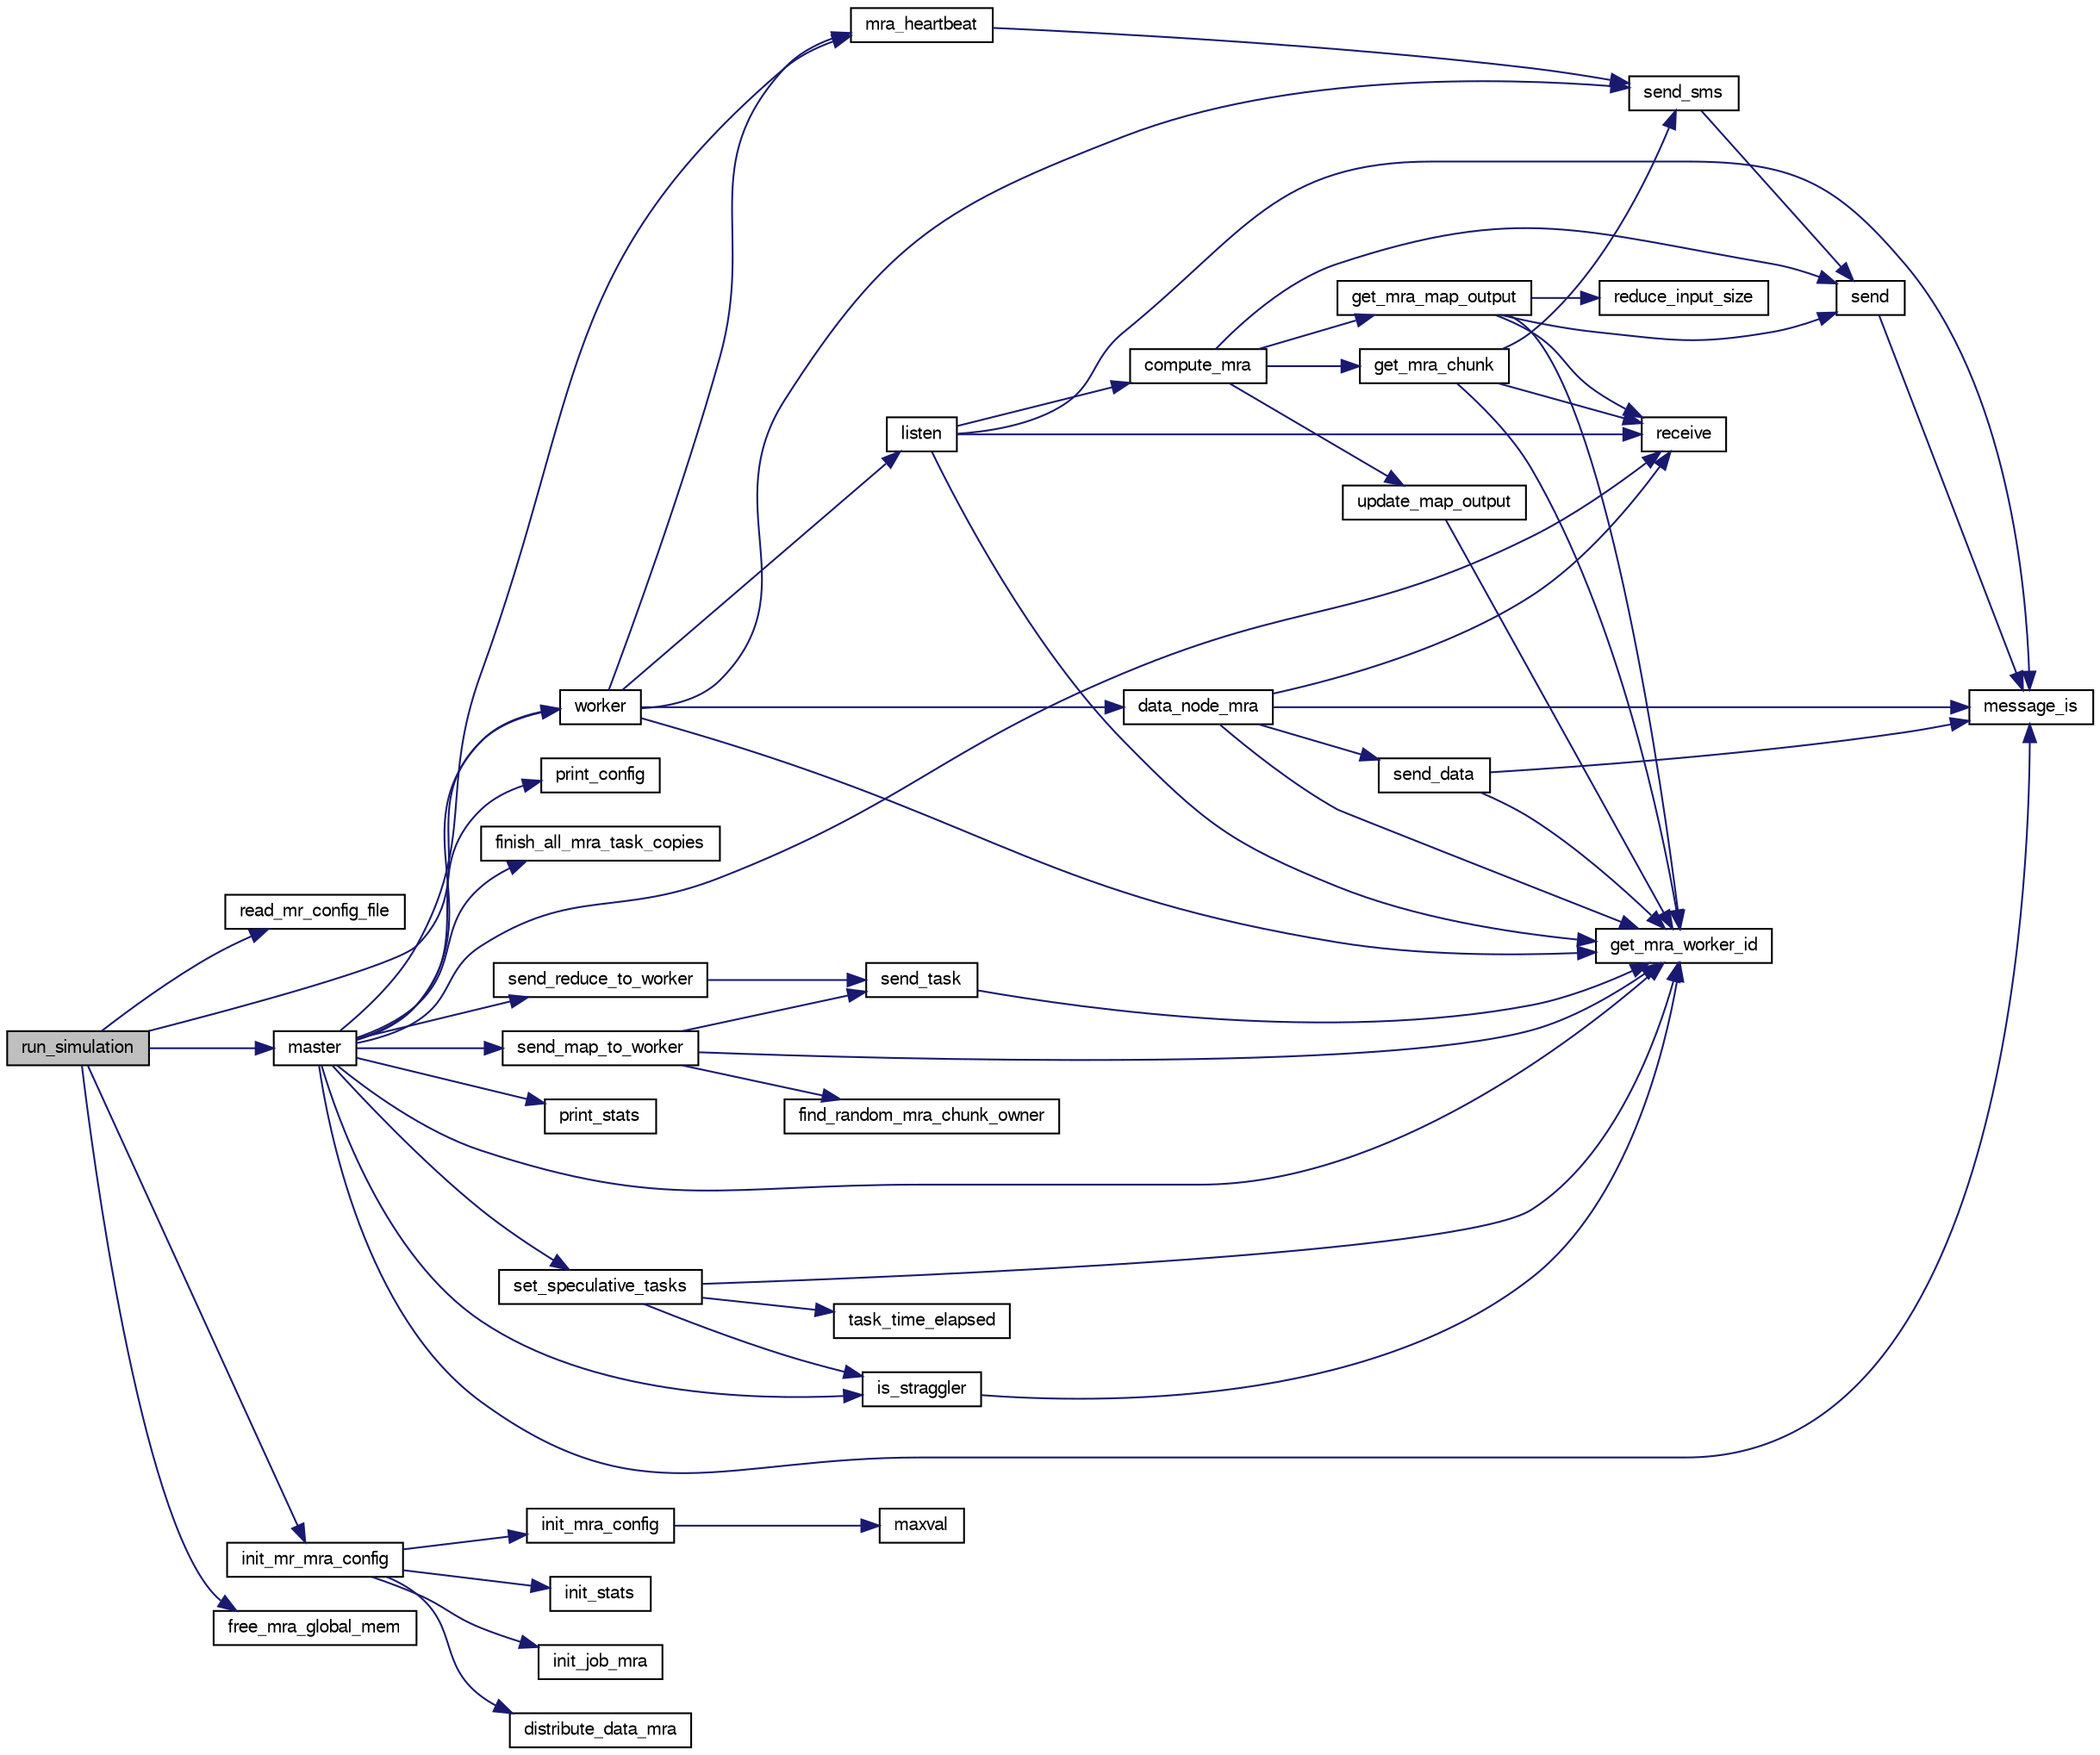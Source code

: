 digraph G
{
  edge [fontname="FreeSans",fontsize="10",labelfontname="FreeSans",labelfontsize="10"];
  node [fontname="FreeSans",fontsize="10",shape=record];
  rankdir="LR";
  Node1 [label="run_simulation",height=0.2,width=0.4,color="black", fillcolor="grey75", style="filled" fontcolor="black"];
  Node1 -> Node2 [color="midnightblue",fontsize="10",style="solid",fontname="FreeSans"];
  Node2 [label="read_mr_config_file",height=0.2,width=0.4,color="black", fillcolor="white", style="filled",URL="$simcore_8c.html#a2cb3da98095c16f096be1558dd2f68bd",tooltip="Read the MapReduce configuration file."];
  Node1 -> Node3 [color="midnightblue",fontsize="10",style="solid",fontname="FreeSans"];
  Node3 [label="master",height=0.2,width=0.4,color="black", fillcolor="white", style="filled",URL="$master_8c.html#a8334c270611cbc51b46c9212c3438d6f",tooltip="Main master function."];
  Node3 -> Node4 [color="midnightblue",fontsize="10",style="solid",fontname="FreeSans"];
  Node4 [label="mra_heartbeat",height=0.2,width=0.4,color="black", fillcolor="white", style="filled",URL="$worker_8c.html#a4d9e463f6550447d1fc574ff261b9473",tooltip="The mra_heartbeat loop."];
  Node4 -> Node5 [color="midnightblue",fontsize="10",style="solid",fontname="FreeSans"];
  Node5 [label="send_sms",height=0.2,width=0.4,color="black", fillcolor="white", style="filled",URL="$common_8c.html#aca485a177839dea76ff61fd7c34de12d",tooltip="Send a short message, of size zero."];
  Node5 -> Node6 [color="midnightblue",fontsize="10",style="solid",fontname="FreeSans"];
  Node6 [label="send",height=0.2,width=0.4,color="black", fillcolor="white", style="filled",URL="$common_8c.html#a385b12669d8faf7b5cdb54c1ae597e1c",tooltip="Send a message/task."];
  Node6 -> Node7 [color="midnightblue",fontsize="10",style="solid",fontname="FreeSans"];
  Node7 [label="message_is",height=0.2,width=0.4,color="black", fillcolor="white", style="filled",URL="$common_8c.html#ad37a02c988c597622a346cb5293243fb",tooltip="Compare the message from a task with a string."];
  Node3 -> Node8 [color="midnightblue",fontsize="10",style="solid",fontname="FreeSans"];
  Node8 [label="worker",height=0.2,width=0.4,color="black", fillcolor="white", style="filled",URL="$simcore_8c.html#ac819c9c16338aba7a4e59c8507a6d60e",tooltip="Main worker function."];
  Node8 -> Node9 [color="midnightblue",fontsize="10",style="solid",fontname="FreeSans"];
  Node9 [label="listen",height=0.2,width=0.4,color="black", fillcolor="white", style="filled",URL="$worker_8c.html#ae5123b5afbaa2771b1b7e53d9f98da6c",tooltip="Process that listens for tasks."];
  Node9 -> Node10 [color="midnightblue",fontsize="10",style="solid",fontname="FreeSans"];
  Node10 [label="get_mra_worker_id",height=0.2,width=0.4,color="black", fillcolor="white", style="filled",URL="$worker_8c.html#a5c30e22e7fb9c6f78fca445efe8277f6",tooltip="Get the ID of a worker."];
  Node9 -> Node11 [color="midnightblue",fontsize="10",style="solid",fontname="FreeSans"];
  Node11 [label="receive",height=0.2,width=0.4,color="black", fillcolor="white", style="filled",URL="$common_8c.html#a6fc60933b9eabe64a880f68eba3131cc",tooltip="Receive a message/task from a mailbox."];
  Node9 -> Node7 [color="midnightblue",fontsize="10",style="solid",fontname="FreeSans"];
  Node9 -> Node12 [color="midnightblue",fontsize="10",style="solid",fontname="FreeSans"];
  Node12 [label="compute_mra",height=0.2,width=0.4,color="black", fillcolor="white", style="filled",URL="$worker_8c.html#a423d34a846a9eaf36a1a66c67f5f4c5a",tooltip="Process that computes a task."];
  Node12 -> Node13 [color="midnightblue",fontsize="10",style="solid",fontname="FreeSans"];
  Node13 [label="get_mra_chunk",height=0.2,width=0.4,color="black", fillcolor="white", style="filled",URL="$worker_8c.html#a82898cfb89456ca18ca2fbcc9082e2e9",tooltip="Get the chunk associated to a map task."];
  Node13 -> Node10 [color="midnightblue",fontsize="10",style="solid",fontname="FreeSans"];
  Node13 -> Node5 [color="midnightblue",fontsize="10",style="solid",fontname="FreeSans"];
  Node13 -> Node11 [color="midnightblue",fontsize="10",style="solid",fontname="FreeSans"];
  Node12 -> Node14 [color="midnightblue",fontsize="10",style="solid",fontname="FreeSans"];
  Node14 [label="get_mra_map_output",height=0.2,width=0.4,color="black", fillcolor="white", style="filled",URL="$worker_8c.html#a5d35c6448a32348151eb87c00b3b36bb",tooltip="Copy the itermediary pairs for a reduce task."];
  Node14 -> Node10 [color="midnightblue",fontsize="10",style="solid",fontname="FreeSans"];
  Node14 -> Node15 [color="midnightblue",fontsize="10",style="solid",fontname="FreeSans"];
  Node15 [label="reduce_input_size",height=0.2,width=0.4,color="black", fillcolor="white", style="filled",URL="$common_8c.html#a151110f4fee88df0190c99f7637b2b2e",tooltip="Return the input size of a reduce task."];
  Node14 -> Node6 [color="midnightblue",fontsize="10",style="solid",fontname="FreeSans"];
  Node14 -> Node11 [color="midnightblue",fontsize="10",style="solid",fontname="FreeSans"];
  Node12 -> Node16 [color="midnightblue",fontsize="10",style="solid",fontname="FreeSans"];
  Node16 [label="update_map_output",height=0.2,width=0.4,color="black", fillcolor="white", style="filled",URL="$worker_8c.html#a8cc0e207ecf495a684ef77c97712e080",tooltip="Update the amount of data produced by a mapper."];
  Node16 -> Node10 [color="midnightblue",fontsize="10",style="solid",fontname="FreeSans"];
  Node12 -> Node6 [color="midnightblue",fontsize="10",style="solid",fontname="FreeSans"];
  Node8 -> Node17 [color="midnightblue",fontsize="10",style="solid",fontname="FreeSans"];
  Node17 [label="data_node_mra",height=0.2,width=0.4,color="black", fillcolor="white", style="filled",URL="$mradfs_8c.html#a86d9bef64a7e145c3e00de4e74e8d1c6",tooltip="DataNode main function."];
  Node17 -> Node10 [color="midnightblue",fontsize="10",style="solid",fontname="FreeSans"];
  Node17 -> Node11 [color="midnightblue",fontsize="10",style="solid",fontname="FreeSans"];
  Node17 -> Node7 [color="midnightblue",fontsize="10",style="solid",fontname="FreeSans"];
  Node17 -> Node18 [color="midnightblue",fontsize="10",style="solid",fontname="FreeSans"];
  Node18 [label="send_data",height=0.2,width=0.4,color="black", fillcolor="white", style="filled",URL="$mradfs_8c.html#abb3124273d864da1dbc74ef66e50ca7c",tooltip="Process that responds to data requests."];
  Node18 -> Node10 [color="midnightblue",fontsize="10",style="solid",fontname="FreeSans"];
  Node18 -> Node7 [color="midnightblue",fontsize="10",style="solid",fontname="FreeSans"];
  Node8 -> Node4 [color="midnightblue",fontsize="10",style="solid",fontname="FreeSans"];
  Node8 -> Node10 [color="midnightblue",fontsize="10",style="solid",fontname="FreeSans"];
  Node8 -> Node5 [color="midnightblue",fontsize="10",style="solid",fontname="FreeSans"];
  Node3 -> Node19 [color="midnightblue",fontsize="10",style="solid",fontname="FreeSans"];
  Node19 [label="print_config",height=0.2,width=0.4,color="black", fillcolor="white", style="filled",URL="$master_8c.html#a04285986540e1690673a3f48b3800032",tooltip="Print the job configuration."];
  Node3 -> Node11 [color="midnightblue",fontsize="10",style="solid",fontname="FreeSans"];
  Node3 -> Node10 [color="midnightblue",fontsize="10",style="solid",fontname="FreeSans"];
  Node3 -> Node7 [color="midnightblue",fontsize="10",style="solid",fontname="FreeSans"];
  Node3 -> Node20 [color="midnightblue",fontsize="10",style="solid",fontname="FreeSans"];
  Node20 [label="is_straggler",height=0.2,width=0.4,color="black", fillcolor="white", style="filled",URL="$master_8c.html#a66bc9230746cb62f3fc0b090b1ed1b55",tooltip="Checks if a worker is a straggler."];
  Node20 -> Node10 [color="midnightblue",fontsize="10",style="solid",fontname="FreeSans"];
  Node3 -> Node21 [color="midnightblue",fontsize="10",style="solid",fontname="FreeSans"];
  Node21 [label="set_speculative_tasks",height=0.2,width=0.4,color="black", fillcolor="white", style="filled",URL="$master_8c.html#a39018161116de5baf78f97dec8e290eb",tooltip="Mark the tasks of a straggler as possible speculative tasks."];
  Node21 -> Node10 [color="midnightblue",fontsize="10",style="solid",fontname="FreeSans"];
  Node21 -> Node20 [color="midnightblue",fontsize="10",style="solid",fontname="FreeSans"];
  Node21 -> Node22 [color="midnightblue",fontsize="10",style="solid",fontname="FreeSans"];
  Node22 [label="task_time_elapsed",height=0.2,width=0.4,color="black", fillcolor="white", style="filled",URL="$master_8c.html#a1430cf098047b45bda4eea50611e484d",tooltip="Returns for how long a task is running."];
  Node3 -> Node23 [color="midnightblue",fontsize="10",style="solid",fontname="FreeSans"];
  Node23 [label="send_map_to_worker",height=0.2,width=0.4,color="black", fillcolor="white", style="filled",URL="$master_8c.html#a41bc86a87e97f3f5309a4c9b93750a62",tooltip="Choose a map task, and send it to a worker."];
  Node23 -> Node10 [color="midnightblue",fontsize="10",style="solid",fontname="FreeSans"];
  Node23 -> Node24 [color="midnightblue",fontsize="10",style="solid",fontname="FreeSans"];
  Node24 [label="find_random_mra_chunk_owner",height=0.2,width=0.4,color="black", fillcolor="white", style="filled",URL="$mradfs_8c.html#a3f8eddb9dd6200115f7d88325537035e",tooltip="Choose a random DataNode that owns a specific chunk."];
  Node23 -> Node25 [color="midnightblue",fontsize="10",style="solid",fontname="FreeSans"];
  Node25 [label="send_task",height=0.2,width=0.4,color="black", fillcolor="white", style="filled",URL="$master_8c.html#af54ac2d9eaf67c7a14cb0ff0ec3aa979",tooltip="Send a task to a worker."];
  Node25 -> Node10 [color="midnightblue",fontsize="10",style="solid",fontname="FreeSans"];
  Node3 -> Node26 [color="midnightblue",fontsize="10",style="solid",fontname="FreeSans"];
  Node26 [label="send_reduce_to_worker",height=0.2,width=0.4,color="black", fillcolor="white", style="filled",URL="$master_8c.html#a22e4c75e6533f42dd78e16a6c9f22ab3",tooltip="Choose a reduce task, and send it to a worker."];
  Node26 -> Node25 [color="midnightblue",fontsize="10",style="solid",fontname="FreeSans"];
  Node3 -> Node27 [color="midnightblue",fontsize="10",style="solid",fontname="FreeSans"];
  Node27 [label="finish_all_mra_task_copies",height=0.2,width=0.4,color="black", fillcolor="white", style="filled",URL="$master_8c.html#a469833654ef344630a55a0c69df3bed9",tooltip="Kill all copies of a task."];
  Node3 -> Node28 [color="midnightblue",fontsize="10",style="solid",fontname="FreeSans"];
  Node28 [label="print_stats",height=0.2,width=0.4,color="black", fillcolor="white", style="filled",URL="$master_8c.html#ab00adda36155b238b8c39dcd96f13cd9",tooltip="Print job statistics."];
  Node1 -> Node8 [color="midnightblue",fontsize="10",style="solid",fontname="FreeSans"];
  Node1 -> Node29 [color="midnightblue",fontsize="10",style="solid",fontname="FreeSans"];
  Node29 [label="init_mr_mra_config",height=0.2,width=0.4,color="black", fillcolor="white", style="filled",URL="$simcore_8c.html#af20a0e14c0792179be630c3f4e5740b3",tooltip="Initialize the MapReduce configuration."];
  Node29 -> Node30 [color="midnightblue",fontsize="10",style="solid",fontname="FreeSans"];
  Node30 [label="init_mra_config",height=0.2,width=0.4,color="black", fillcolor="white", style="filled",URL="$simcore_8c.html#a304f53ce22aa109f079f9c3e8c521dbc",tooltip="Initialize the config structure."];
  Node30 -> Node31 [color="midnightblue",fontsize="10",style="solid",fontname="FreeSans"];
  Node31 [label="maxval",height=0.2,width=0.4,color="black", fillcolor="white", style="filled",URL="$common_8c.html#a411d5133ab6881d40ef4cb44a7a47428",tooltip="Return the maximum of two values."];
  Node29 -> Node32 [color="midnightblue",fontsize="10",style="solid",fontname="FreeSans"];
  Node32 [label="init_stats",height=0.2,width=0.4,color="black", fillcolor="white", style="filled",URL="$simcore_8c.html#ad9af8f913a9cb69184cb6cc49551b2e3",tooltip="Initialize the stats structure."];
  Node29 -> Node33 [color="midnightblue",fontsize="10",style="solid",fontname="FreeSans"];
  Node33 [label="init_job_mra",height=0.2,width=0.4,color="black", fillcolor="white", style="filled",URL="$simcore_8c.html#ab6bf4d820598c4e044bd5a5430fa7047",tooltip="Initialize the job structure."];
  Node29 -> Node34 [color="midnightblue",fontsize="10",style="solid",fontname="FreeSans"];
  Node34 [label="distribute_data_mra",height=0.2,width=0.4,color="black", fillcolor="white", style="filled",URL="$mradfs_8c.html#a23d972ed8df40ef6ff709f57e3944042",tooltip="Distribute chunks (and replicas) to DataNodes."];
  Node1 -> Node35 [color="midnightblue",fontsize="10",style="solid",fontname="FreeSans"];
  Node35 [label="free_mra_global_mem",height=0.2,width=0.4,color="black", fillcolor="white", style="filled",URL="$simcore_8c.html#a03e19a36bc82e880b5e652b2967f2721",tooltip="Free allocated memory for global variables."];
}
